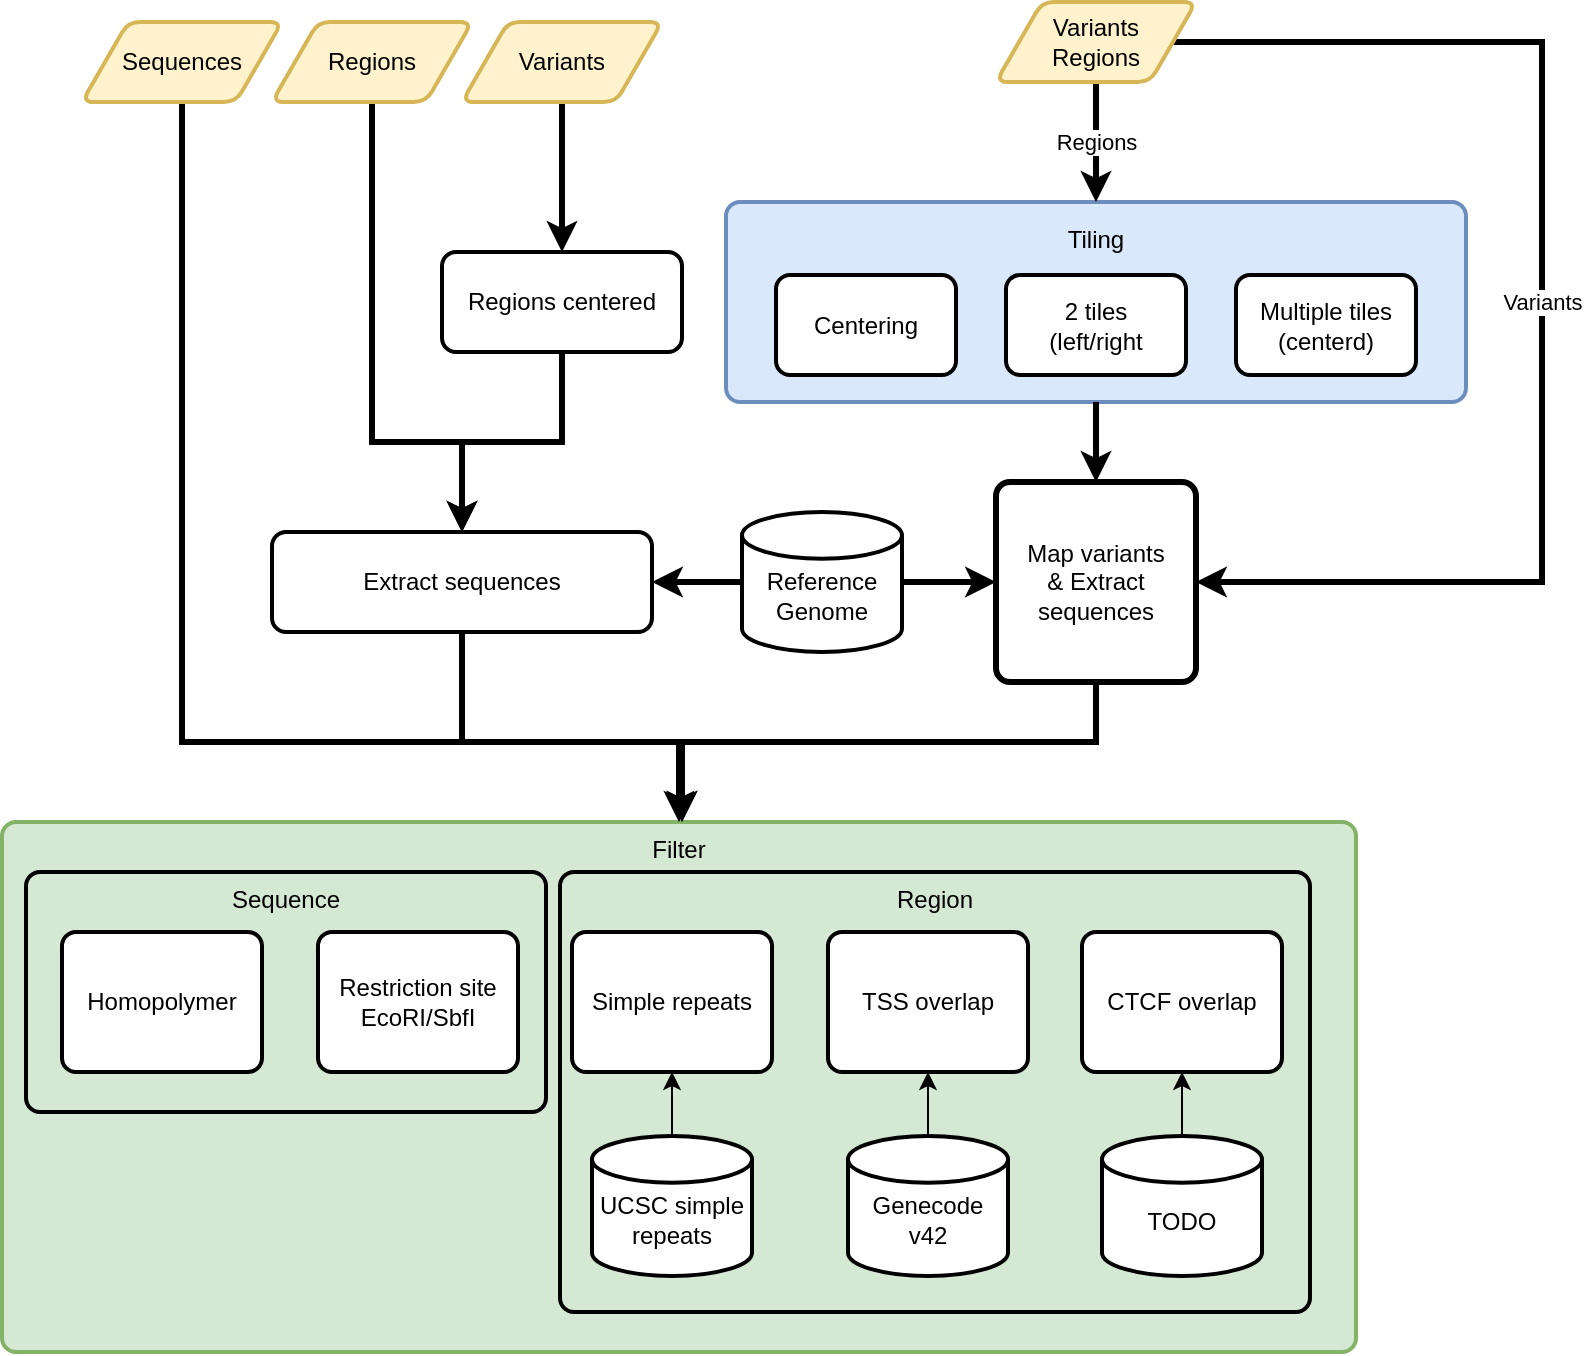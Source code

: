 <mxfile version="20.8.20" type="github">
  <diagram id="C5RBs43oDa-KdzZeNtuy" name="Page-1">
    <mxGraphModel dx="1434" dy="2111" grid="1" gridSize="10" guides="1" tooltips="1" connect="1" arrows="1" fold="1" page="1" pageScale="1" pageWidth="827" pageHeight="1169" math="0" shadow="0">
      <root>
        <mxCell id="WIyWlLk6GJQsqaUBKTNV-0" />
        <mxCell id="WIyWlLk6GJQsqaUBKTNV-1" parent="WIyWlLk6GJQsqaUBKTNV-0" />
        <mxCell id="VztmP7jNm2-bDzNmiWcb-14" value="&lt;p style=&quot;line-height: 0%;&quot;&gt;Tiling&lt;/p&gt;" style="rounded=1;whiteSpace=wrap;html=1;absoluteArcSize=1;arcSize=14;strokeWidth=2;glass=0;fillColor=#dae8fc;horizontal=1;verticalAlign=top;strokeColor=#6c8ebf;" parent="WIyWlLk6GJQsqaUBKTNV-1" vertex="1">
          <mxGeometry x="502" y="100" width="370" height="100" as="geometry" />
        </mxCell>
        <mxCell id="VztmP7jNm2-bDzNmiWcb-19" value="Filter" style="rounded=1;whiteSpace=wrap;html=1;absoluteArcSize=1;arcSize=14;strokeWidth=2;glass=0;fillColor=#d5e8d4;verticalAlign=top;strokeColor=#82b366;" parent="WIyWlLk6GJQsqaUBKTNV-1" vertex="1">
          <mxGeometry x="140" y="410" width="677" height="265" as="geometry" />
        </mxCell>
        <mxCell id="ZryX_eBv5wf3s4xxrK_H-1" value="Sequence" style="rounded=1;whiteSpace=wrap;html=1;absoluteArcSize=1;arcSize=14;strokeWidth=2;fillColor=none;verticalAlign=top;" vertex="1" parent="WIyWlLk6GJQsqaUBKTNV-1">
          <mxGeometry x="152" y="435" width="260" height="120" as="geometry" />
        </mxCell>
        <mxCell id="ZryX_eBv5wf3s4xxrK_H-0" value="Region" style="rounded=1;whiteSpace=wrap;html=1;absoluteArcSize=1;arcSize=14;strokeWidth=2;fillColor=none;verticalAlign=top;" vertex="1" parent="WIyWlLk6GJQsqaUBKTNV-1">
          <mxGeometry x="419" y="435" width="375" height="220" as="geometry" />
        </mxCell>
        <mxCell id="ZryX_eBv5wf3s4xxrK_H-18" style="edgeStyle=orthogonalEdgeStyle;rounded=0;jumpSize=6;orthogonalLoop=1;jettySize=auto;html=1;exitX=0.5;exitY=1;exitDx=0;exitDy=0;entryX=0.5;entryY=0;entryDx=0;entryDy=0;shadow=0;strokeWidth=3;" edge="1" parent="WIyWlLk6GJQsqaUBKTNV-1" source="VztmP7jNm2-bDzNmiWcb-0" target="VztmP7jNm2-bDzNmiWcb-19">
          <mxGeometry relative="1" as="geometry">
            <Array as="points">
              <mxPoint x="230" y="370" />
              <mxPoint x="479" y="370" />
            </Array>
          </mxGeometry>
        </mxCell>
        <mxCell id="VztmP7jNm2-bDzNmiWcb-0" value="Sequences" style="shape=parallelogram;html=1;strokeWidth=2;perimeter=parallelogramPerimeter;whiteSpace=wrap;rounded=1;arcSize=12;size=0.23;fillColor=#fff2cc;strokeColor=#d6b656;" parent="WIyWlLk6GJQsqaUBKTNV-1" vertex="1">
          <mxGeometry x="180" y="10" width="100" height="40" as="geometry" />
        </mxCell>
        <mxCell id="ZryX_eBv5wf3s4xxrK_H-17" style="edgeStyle=orthogonalEdgeStyle;rounded=0;jumpSize=6;orthogonalLoop=1;jettySize=auto;html=1;exitX=0.5;exitY=1;exitDx=0;exitDy=0;entryX=0.5;entryY=0;entryDx=0;entryDy=0;shadow=0;strokeWidth=3;" edge="1" parent="WIyWlLk6GJQsqaUBKTNV-1" source="VztmP7jNm2-bDzNmiWcb-1" target="VztmP7jNm2-bDzNmiWcb-20">
          <mxGeometry relative="1" as="geometry">
            <Array as="points">
              <mxPoint x="325" y="220" />
              <mxPoint x="370" y="220" />
            </Array>
          </mxGeometry>
        </mxCell>
        <mxCell id="VztmP7jNm2-bDzNmiWcb-1" value="Regions" style="shape=parallelogram;html=1;strokeWidth=2;perimeter=parallelogramPerimeter;whiteSpace=wrap;rounded=1;arcSize=12;size=0.23;fillColor=#fff2cc;strokeColor=#d6b656;" parent="WIyWlLk6GJQsqaUBKTNV-1" vertex="1">
          <mxGeometry x="275" y="10" width="100" height="40" as="geometry" />
        </mxCell>
        <mxCell id="VztmP7jNm2-bDzNmiWcb-18" style="edgeStyle=orthogonalEdgeStyle;rounded=0;orthogonalLoop=1;jettySize=auto;html=1;entryX=0.5;entryY=0;entryDx=0;entryDy=0;strokeWidth=3;" parent="WIyWlLk6GJQsqaUBKTNV-1" source="VztmP7jNm2-bDzNmiWcb-3" target="VztmP7jNm2-bDzNmiWcb-17" edge="1">
          <mxGeometry relative="1" as="geometry" />
        </mxCell>
        <mxCell id="VztmP7jNm2-bDzNmiWcb-3" value="Variants" style="shape=parallelogram;html=1;strokeWidth=2;perimeter=parallelogramPerimeter;whiteSpace=wrap;rounded=1;arcSize=12;size=0.23;fillColor=#fff2cc;strokeColor=#d6b656;" parent="WIyWlLk6GJQsqaUBKTNV-1" vertex="1">
          <mxGeometry x="370" y="10" width="100" height="40" as="geometry" />
        </mxCell>
        <mxCell id="VztmP7jNm2-bDzNmiWcb-16" value="Regions" style="edgeStyle=orthogonalEdgeStyle;rounded=0;orthogonalLoop=1;jettySize=auto;html=1;exitX=0.5;exitY=1;exitDx=0;exitDy=0;entryX=0.5;entryY=0;entryDx=0;entryDy=0;strokeWidth=3;" parent="WIyWlLk6GJQsqaUBKTNV-1" source="VztmP7jNm2-bDzNmiWcb-4" target="VztmP7jNm2-bDzNmiWcb-14" edge="1">
          <mxGeometry relative="1" as="geometry" />
        </mxCell>
        <mxCell id="ZryX_eBv5wf3s4xxrK_H-12" value="Variants" style="edgeStyle=orthogonalEdgeStyle;rounded=0;orthogonalLoop=1;jettySize=auto;html=1;exitX=1;exitY=0.5;exitDx=0;exitDy=0;entryX=1;entryY=0.5;entryDx=0;entryDy=0;shadow=0;jumpSize=6;strokeWidth=3;" edge="1" parent="WIyWlLk6GJQsqaUBKTNV-1" source="VztmP7jNm2-bDzNmiWcb-4" target="ZryX_eBv5wf3s4xxrK_H-9">
          <mxGeometry relative="1" as="geometry">
            <Array as="points">
              <mxPoint x="910" y="20" />
              <mxPoint x="910" y="290" />
            </Array>
          </mxGeometry>
        </mxCell>
        <mxCell id="VztmP7jNm2-bDzNmiWcb-4" value="Variants&lt;br&gt;Regions" style="shape=parallelogram;html=1;strokeWidth=2;perimeter=parallelogramPerimeter;whiteSpace=wrap;rounded=1;arcSize=12;size=0.23;fillColor=#fff2cc;strokeColor=#d6b656;" parent="WIyWlLk6GJQsqaUBKTNV-1" vertex="1">
          <mxGeometry x="637" width="100" height="40" as="geometry" />
        </mxCell>
        <mxCell id="ZryX_eBv5wf3s4xxrK_H-14" value="" style="edgeStyle=orthogonalEdgeStyle;rounded=0;jumpSize=6;orthogonalLoop=1;jettySize=auto;html=1;shadow=0;strokeWidth=3;" edge="1" parent="WIyWlLk6GJQsqaUBKTNV-1" source="VztmP7jNm2-bDzNmiWcb-6" target="ZryX_eBv5wf3s4xxrK_H-9">
          <mxGeometry relative="1" as="geometry" />
        </mxCell>
        <mxCell id="ZryX_eBv5wf3s4xxrK_H-15" value="" style="edgeStyle=orthogonalEdgeStyle;rounded=0;jumpSize=6;orthogonalLoop=1;jettySize=auto;html=1;shadow=0;strokeWidth=3;" edge="1" parent="WIyWlLk6GJQsqaUBKTNV-1" source="VztmP7jNm2-bDzNmiWcb-6" target="VztmP7jNm2-bDzNmiWcb-20">
          <mxGeometry relative="1" as="geometry" />
        </mxCell>
        <mxCell id="VztmP7jNm2-bDzNmiWcb-6" value="&lt;div&gt;&lt;br&gt;&lt;/div&gt;&lt;div&gt;Reference Genome&lt;/div&gt;" style="strokeWidth=2;html=1;shape=mxgraph.flowchart.database;whiteSpace=wrap;" parent="WIyWlLk6GJQsqaUBKTNV-1" vertex="1">
          <mxGeometry x="510" y="255" width="80" height="70" as="geometry" />
        </mxCell>
        <mxCell id="ZryX_eBv5wf3s4xxrK_H-5" value="" style="edgeStyle=orthogonalEdgeStyle;rounded=0;orthogonalLoop=1;jettySize=auto;html=1;" edge="1" parent="WIyWlLk6GJQsqaUBKTNV-1" source="VztmP7jNm2-bDzNmiWcb-8" target="VztmP7jNm2-bDzNmiWcb-29">
          <mxGeometry relative="1" as="geometry" />
        </mxCell>
        <mxCell id="VztmP7jNm2-bDzNmiWcb-8" value="&lt;br&gt;&lt;div&gt;Genecode&lt;/div&gt;v42" style="strokeWidth=2;html=1;shape=mxgraph.flowchart.database;whiteSpace=wrap;" parent="WIyWlLk6GJQsqaUBKTNV-1" vertex="1">
          <mxGeometry x="563" y="567" width="80" height="70" as="geometry" />
        </mxCell>
        <mxCell id="ZryX_eBv5wf3s4xxrK_H-16" value="" style="edgeStyle=orthogonalEdgeStyle;rounded=0;jumpSize=6;orthogonalLoop=1;jettySize=auto;html=1;shadow=0;strokeWidth=3;" edge="1" parent="WIyWlLk6GJQsqaUBKTNV-1" source="VztmP7jNm2-bDzNmiWcb-17" target="VztmP7jNm2-bDzNmiWcb-20">
          <mxGeometry relative="1" as="geometry">
            <Array as="points">
              <mxPoint x="420" y="220" />
              <mxPoint x="370" y="220" />
            </Array>
          </mxGeometry>
        </mxCell>
        <mxCell id="VztmP7jNm2-bDzNmiWcb-17" value="Regions centered" style="rounded=1;whiteSpace=wrap;html=1;absoluteArcSize=1;arcSize=14;strokeWidth=2;glass=0;fillColor=none;" parent="WIyWlLk6GJQsqaUBKTNV-1" vertex="1">
          <mxGeometry x="360" y="125" width="120" height="50" as="geometry" />
        </mxCell>
        <mxCell id="ZryX_eBv5wf3s4xxrK_H-19" style="edgeStyle=orthogonalEdgeStyle;rounded=0;jumpSize=6;orthogonalLoop=1;jettySize=auto;html=1;exitX=0.5;exitY=1;exitDx=0;exitDy=0;shadow=0;strokeWidth=3;" edge="1" parent="WIyWlLk6GJQsqaUBKTNV-1" source="VztmP7jNm2-bDzNmiWcb-20">
          <mxGeometry relative="1" as="geometry">
            <mxPoint x="480" y="410" as="targetPoint" />
            <Array as="points">
              <mxPoint x="370" y="370" />
              <mxPoint x="480" y="370" />
            </Array>
          </mxGeometry>
        </mxCell>
        <mxCell id="VztmP7jNm2-bDzNmiWcb-20" value="Extract sequences" style="rounded=1;whiteSpace=wrap;html=1;absoluteArcSize=1;arcSize=14;strokeWidth=2;glass=0;fillColor=none;" parent="WIyWlLk6GJQsqaUBKTNV-1" vertex="1">
          <mxGeometry x="275" y="265" width="190" height="50" as="geometry" />
        </mxCell>
        <mxCell id="VztmP7jNm2-bDzNmiWcb-25" value="CTCF overlap" style="rounded=1;whiteSpace=wrap;html=1;absoluteArcSize=1;arcSize=14;strokeWidth=2;glass=0;" parent="WIyWlLk6GJQsqaUBKTNV-1" vertex="1">
          <mxGeometry x="680" y="465" width="100" height="70" as="geometry" />
        </mxCell>
        <mxCell id="VztmP7jNm2-bDzNmiWcb-26" value="Homopolymer" style="rounded=1;whiteSpace=wrap;html=1;absoluteArcSize=1;arcSize=14;strokeWidth=2;glass=0;" parent="WIyWlLk6GJQsqaUBKTNV-1" vertex="1">
          <mxGeometry x="170" y="465" width="100" height="70" as="geometry" />
        </mxCell>
        <mxCell id="VztmP7jNm2-bDzNmiWcb-27" value="Restriction site&lt;br&gt;EcoRI/SbfI " style="rounded=1;whiteSpace=wrap;html=1;absoluteArcSize=1;arcSize=14;strokeWidth=2;glass=0;" parent="WIyWlLk6GJQsqaUBKTNV-1" vertex="1">
          <mxGeometry x="298" y="465" width="100" height="70" as="geometry" />
        </mxCell>
        <mxCell id="VztmP7jNm2-bDzNmiWcb-28" value="Simple repeats" style="rounded=1;whiteSpace=wrap;html=1;absoluteArcSize=1;arcSize=14;strokeWidth=2;glass=0;" parent="WIyWlLk6GJQsqaUBKTNV-1" vertex="1">
          <mxGeometry x="425" y="465" width="100" height="70" as="geometry" />
        </mxCell>
        <mxCell id="VztmP7jNm2-bDzNmiWcb-29" value="TSS overlap" style="rounded=1;whiteSpace=wrap;html=1;absoluteArcSize=1;arcSize=14;strokeWidth=2;glass=0;" parent="WIyWlLk6GJQsqaUBKTNV-1" vertex="1">
          <mxGeometry x="553" y="465" width="100" height="70" as="geometry" />
        </mxCell>
        <mxCell id="ZryX_eBv5wf3s4xxrK_H-6" value="" style="edgeStyle=orthogonalEdgeStyle;rounded=0;orthogonalLoop=1;jettySize=auto;html=1;" edge="1" parent="WIyWlLk6GJQsqaUBKTNV-1" source="ZryX_eBv5wf3s4xxrK_H-2" target="VztmP7jNm2-bDzNmiWcb-25">
          <mxGeometry relative="1" as="geometry" />
        </mxCell>
        <mxCell id="ZryX_eBv5wf3s4xxrK_H-2" value="&lt;div&gt;&lt;br&gt;&lt;/div&gt;&lt;div&gt;TODO&lt;/div&gt;" style="strokeWidth=2;html=1;shape=mxgraph.flowchart.database;whiteSpace=wrap;" vertex="1" parent="WIyWlLk6GJQsqaUBKTNV-1">
          <mxGeometry x="690" y="567" width="80" height="70" as="geometry" />
        </mxCell>
        <mxCell id="ZryX_eBv5wf3s4xxrK_H-4" style="edgeStyle=orthogonalEdgeStyle;rounded=0;orthogonalLoop=1;jettySize=auto;html=1;entryX=0.5;entryY=1;entryDx=0;entryDy=0;" edge="1" parent="WIyWlLk6GJQsqaUBKTNV-1" source="ZryX_eBv5wf3s4xxrK_H-3" target="VztmP7jNm2-bDzNmiWcb-28">
          <mxGeometry relative="1" as="geometry">
            <mxPoint x="510" y="545" as="targetPoint" />
          </mxGeometry>
        </mxCell>
        <mxCell id="ZryX_eBv5wf3s4xxrK_H-3" value="&lt;div&gt;&lt;br&gt;&lt;/div&gt;&lt;div&gt;UCSC simple repeats&lt;/div&gt;" style="strokeWidth=2;html=1;shape=mxgraph.flowchart.database;whiteSpace=wrap;" vertex="1" parent="WIyWlLk6GJQsqaUBKTNV-1">
          <mxGeometry x="435" y="567" width="80" height="70" as="geometry" />
        </mxCell>
        <mxCell id="ZryX_eBv5wf3s4xxrK_H-20" style="edgeStyle=orthogonalEdgeStyle;rounded=0;jumpSize=6;orthogonalLoop=1;jettySize=auto;html=1;exitX=0.5;exitY=1;exitDx=0;exitDy=0;shadow=0;strokeWidth=3;" edge="1" parent="WIyWlLk6GJQsqaUBKTNV-1" source="ZryX_eBv5wf3s4xxrK_H-9">
          <mxGeometry relative="1" as="geometry">
            <mxPoint x="480" y="410" as="targetPoint" />
            <Array as="points">
              <mxPoint x="687" y="370" />
              <mxPoint x="480" y="370" />
            </Array>
          </mxGeometry>
        </mxCell>
        <mxCell id="ZryX_eBv5wf3s4xxrK_H-9" value="Map variants&lt;br&gt;&amp;amp; Extract sequences" style="rounded=1;whiteSpace=wrap;html=1;absoluteArcSize=1;arcSize=14;strokeWidth=3;fillColor=none;" vertex="1" parent="WIyWlLk6GJQsqaUBKTNV-1">
          <mxGeometry x="637" y="240" width="100" height="100" as="geometry" />
        </mxCell>
        <mxCell id="ZryX_eBv5wf3s4xxrK_H-13" value="" style="edgeStyle=orthogonalEdgeStyle;rounded=0;jumpSize=6;orthogonalLoop=1;jettySize=auto;html=1;shadow=0;strokeWidth=3;" edge="1" parent="WIyWlLk6GJQsqaUBKTNV-1" source="VztmP7jNm2-bDzNmiWcb-14" target="ZryX_eBv5wf3s4xxrK_H-9">
          <mxGeometry relative="1" as="geometry" />
        </mxCell>
        <mxCell id="VztmP7jNm2-bDzNmiWcb-12" value="" style="group;fillColor=none;rounded=0;glass=0;" parent="WIyWlLk6GJQsqaUBKTNV-1" vertex="1" connectable="0">
          <mxGeometry x="527" y="136.5" width="350" height="75" as="geometry" />
        </mxCell>
        <mxCell id="VztmP7jNm2-bDzNmiWcb-9" value="&lt;div align=&quot;center&quot;&gt;Centering&lt;/div&gt;" style="rounded=1;whiteSpace=wrap;html=1;absoluteArcSize=1;arcSize=14;strokeWidth=2;align=center;" parent="VztmP7jNm2-bDzNmiWcb-12" vertex="1">
          <mxGeometry width="90" height="50" as="geometry" />
        </mxCell>
        <mxCell id="VztmP7jNm2-bDzNmiWcb-10" value="&lt;div&gt;2 tiles&lt;/div&gt;&lt;div&gt;(left/right&lt;br&gt;&lt;/div&gt;" style="rounded=1;whiteSpace=wrap;html=1;absoluteArcSize=1;arcSize=14;strokeWidth=2;align=center;" parent="VztmP7jNm2-bDzNmiWcb-12" vertex="1">
          <mxGeometry x="115" width="90" height="50" as="geometry" />
        </mxCell>
        <mxCell id="VztmP7jNm2-bDzNmiWcb-11" value="Multiple tiles&lt;br&gt;(centerd)" style="rounded=1;whiteSpace=wrap;html=1;absoluteArcSize=1;arcSize=14;strokeWidth=2;align=center;" parent="VztmP7jNm2-bDzNmiWcb-12" vertex="1">
          <mxGeometry x="230" width="90" height="50" as="geometry" />
        </mxCell>
      </root>
    </mxGraphModel>
  </diagram>
</mxfile>
